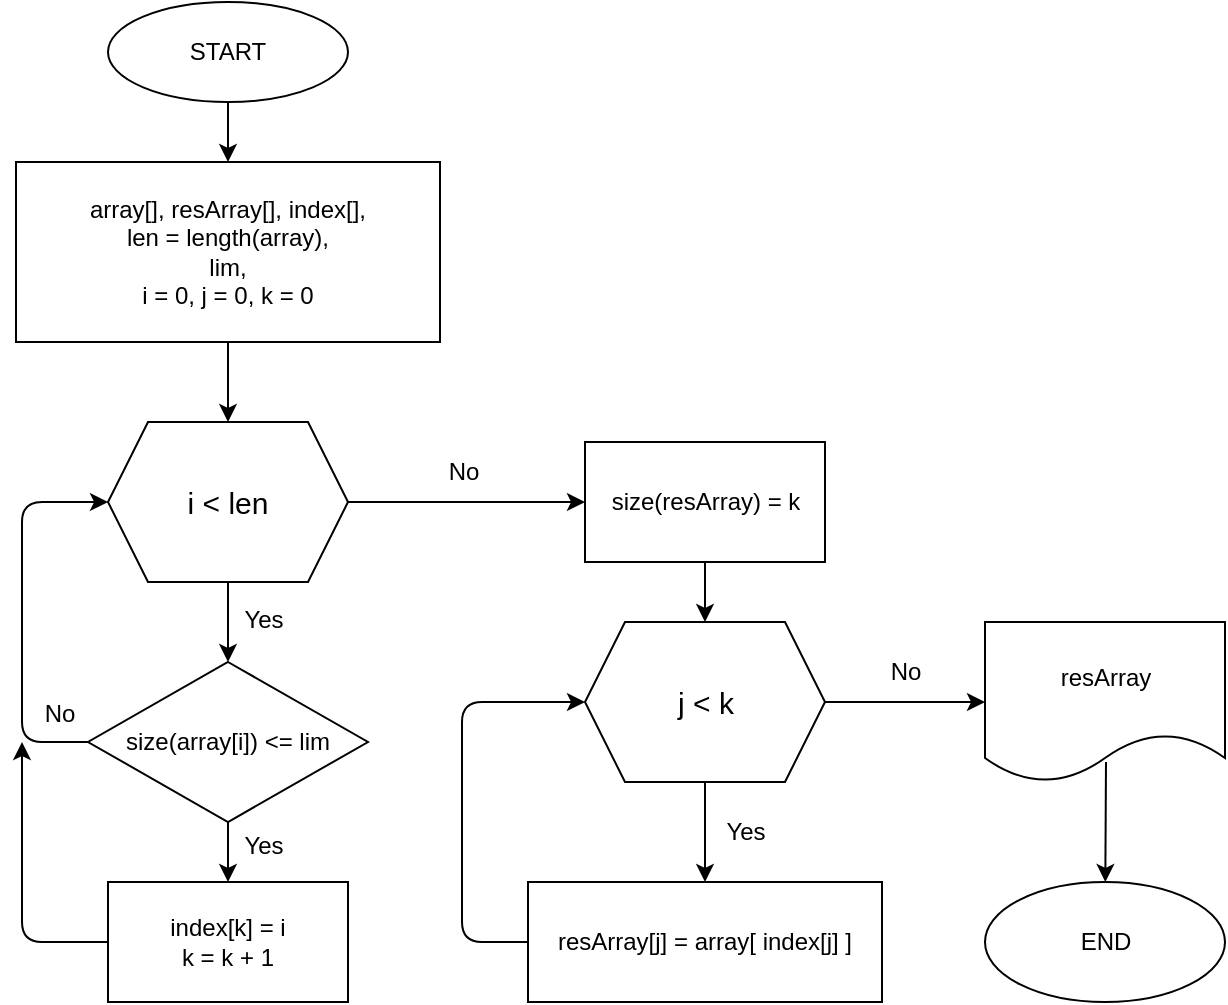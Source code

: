 <mxfile>
    <diagram id="dqUURQjgs5X0JSBQOQNC" name="Page-1">
        <mxGraphModel dx="737" dy="508" grid="1" gridSize="10" guides="1" tooltips="1" connect="1" arrows="1" fold="1" page="1" pageScale="1" pageWidth="827" pageHeight="1169" math="0" shadow="0">
            <root>
                <mxCell id="0"/>
                <mxCell id="1" parent="0"/>
                <mxCell id="28" value="" style="edgeStyle=none;html=1;" edge="1" parent="1" source="2" target="3">
                    <mxGeometry relative="1" as="geometry"/>
                </mxCell>
                <mxCell id="2" value="START" style="ellipse;whiteSpace=wrap;html=1;" vertex="1" parent="1">
                    <mxGeometry x="156" y="40" width="120" height="50" as="geometry"/>
                </mxCell>
                <mxCell id="27" value="" style="edgeStyle=none;html=1;" edge="1" parent="1" source="3" target="4">
                    <mxGeometry relative="1" as="geometry"/>
                </mxCell>
                <mxCell id="3" value="array[], resArray[], index[],&lt;br&gt;len = length(array),&lt;br&gt;lim,&lt;br&gt;i = 0, j = 0, k = 0" style="rounded=0;whiteSpace=wrap;html=1;" vertex="1" parent="1">
                    <mxGeometry x="110" y="120" width="212" height="90" as="geometry"/>
                </mxCell>
                <mxCell id="6" value="" style="edgeStyle=none;html=1;" edge="1" parent="1" source="4" target="5">
                    <mxGeometry relative="1" as="geometry"/>
                </mxCell>
                <mxCell id="14" value="" style="edgeStyle=none;html=1;" edge="1" parent="1" source="4" target="13">
                    <mxGeometry relative="1" as="geometry"/>
                </mxCell>
                <mxCell id="4" value="&lt;font style=&quot;font-size: 15px&quot;&gt;i &amp;lt; len&lt;/font&gt;" style="shape=hexagon;perimeter=hexagonPerimeter2;whiteSpace=wrap;html=1;fixedSize=1;" vertex="1" parent="1">
                    <mxGeometry x="156" y="250" width="120" height="80" as="geometry"/>
                </mxCell>
                <mxCell id="9" style="edgeStyle=none;html=1;exitX=0;exitY=0.5;exitDx=0;exitDy=0;entryX=0;entryY=0.5;entryDx=0;entryDy=0;" edge="1" parent="1" source="5" target="4">
                    <mxGeometry relative="1" as="geometry">
                        <Array as="points">
                            <mxPoint x="113" y="410"/>
                            <mxPoint x="113" y="340"/>
                            <mxPoint x="113" y="290"/>
                        </Array>
                    </mxGeometry>
                </mxCell>
                <mxCell id="10" value="" style="edgeStyle=none;html=1;" edge="1" parent="1" source="5" target="8">
                    <mxGeometry relative="1" as="geometry"/>
                </mxCell>
                <mxCell id="5" value="size(array[i]) &amp;lt;= lim" style="rhombus;whiteSpace=wrap;html=1;" vertex="1" parent="1">
                    <mxGeometry x="146" y="370" width="140" height="80" as="geometry"/>
                </mxCell>
                <mxCell id="11" style="edgeStyle=none;html=1;exitX=0;exitY=0.5;exitDx=0;exitDy=0;" edge="1" parent="1" source="8">
                    <mxGeometry relative="1" as="geometry">
                        <mxPoint x="113" y="410" as="targetPoint"/>
                        <Array as="points">
                            <mxPoint x="113" y="510"/>
                        </Array>
                    </mxGeometry>
                </mxCell>
                <mxCell id="8" value="index[k] = i&lt;br&gt;k = k + 1" style="whiteSpace=wrap;html=1;" vertex="1" parent="1">
                    <mxGeometry x="156" y="480" width="120" height="60" as="geometry"/>
                </mxCell>
                <mxCell id="22" value="" style="edgeStyle=none;html=1;" edge="1" parent="1" source="13" target="15">
                    <mxGeometry relative="1" as="geometry"/>
                </mxCell>
                <mxCell id="13" value="size(resArray) = k" style="whiteSpace=wrap;html=1;" vertex="1" parent="1">
                    <mxGeometry x="394.5" y="260" width="120" height="60" as="geometry"/>
                </mxCell>
                <mxCell id="19" value="" style="edgeStyle=none;html=1;" edge="1" parent="1" source="15" target="18">
                    <mxGeometry relative="1" as="geometry"/>
                </mxCell>
                <mxCell id="24" value="" style="edgeStyle=none;html=1;" edge="1" parent="1" source="15" target="23">
                    <mxGeometry relative="1" as="geometry"/>
                </mxCell>
                <mxCell id="15" value="&lt;font style=&quot;font-size: 15px&quot;&gt;j &amp;lt; k&lt;/font&gt;" style="shape=hexagon;perimeter=hexagonPerimeter2;whiteSpace=wrap;html=1;fixedSize=1;" vertex="1" parent="1">
                    <mxGeometry x="394.5" y="350" width="120" height="80" as="geometry"/>
                </mxCell>
                <mxCell id="20" style="edgeStyle=none;html=1;exitX=0;exitY=0.5;exitDx=0;exitDy=0;entryX=0;entryY=0.5;entryDx=0;entryDy=0;" edge="1" parent="1" source="18" target="15">
                    <mxGeometry relative="1" as="geometry">
                        <mxPoint x="406" y="365" as="targetPoint"/>
                        <Array as="points">
                            <mxPoint x="333" y="510"/>
                            <mxPoint x="333" y="440"/>
                            <mxPoint x="333" y="390"/>
                        </Array>
                    </mxGeometry>
                </mxCell>
                <mxCell id="18" value="resArray[j] = array[ index[j] ]" style="whiteSpace=wrap;html=1;" vertex="1" parent="1">
                    <mxGeometry x="366" y="480" width="177" height="60" as="geometry"/>
                </mxCell>
                <mxCell id="26" value="" style="edgeStyle=none;html=1;" edge="1" parent="1" target="25">
                    <mxGeometry relative="1" as="geometry">
                        <mxPoint x="655" y="420" as="sourcePoint"/>
                    </mxGeometry>
                </mxCell>
                <mxCell id="23" value="resArray" style="shape=document;whiteSpace=wrap;html=1;boundedLbl=1;" vertex="1" parent="1">
                    <mxGeometry x="594.5" y="350" width="120" height="80" as="geometry"/>
                </mxCell>
                <mxCell id="25" value="END" style="ellipse;whiteSpace=wrap;html=1;" vertex="1" parent="1">
                    <mxGeometry x="594.5" y="480" width="120" height="60" as="geometry"/>
                </mxCell>
                <mxCell id="29" value="Yes" style="text;html=1;strokeColor=none;fillColor=none;align=center;verticalAlign=middle;whiteSpace=wrap;rounded=0;" vertex="1" parent="1">
                    <mxGeometry x="204" y="334" width="60" height="30" as="geometry"/>
                </mxCell>
                <mxCell id="30" value="Yes" style="text;html=1;strokeColor=none;fillColor=none;align=center;verticalAlign=middle;whiteSpace=wrap;rounded=0;" vertex="1" parent="1">
                    <mxGeometry x="204" y="447" width="60" height="30" as="geometry"/>
                </mxCell>
                <mxCell id="31" value="Yes" style="text;html=1;strokeColor=none;fillColor=none;align=center;verticalAlign=middle;whiteSpace=wrap;rounded=0;" vertex="1" parent="1">
                    <mxGeometry x="445" y="440" width="60" height="30" as="geometry"/>
                </mxCell>
                <mxCell id="32" value="No" style="text;html=1;strokeColor=none;fillColor=none;align=center;verticalAlign=middle;whiteSpace=wrap;rounded=0;" vertex="1" parent="1">
                    <mxGeometry x="525" y="360" width="60" height="30" as="geometry"/>
                </mxCell>
                <mxCell id="33" value="No" style="text;html=1;strokeColor=none;fillColor=none;align=center;verticalAlign=middle;whiteSpace=wrap;rounded=0;" vertex="1" parent="1">
                    <mxGeometry x="304" y="260" width="60" height="30" as="geometry"/>
                </mxCell>
                <mxCell id="34" value="No" style="text;html=1;strokeColor=none;fillColor=none;align=center;verticalAlign=middle;whiteSpace=wrap;rounded=0;" vertex="1" parent="1">
                    <mxGeometry x="102" y="381" width="60" height="30" as="geometry"/>
                </mxCell>
            </root>
        </mxGraphModel>
    </diagram>
</mxfile>